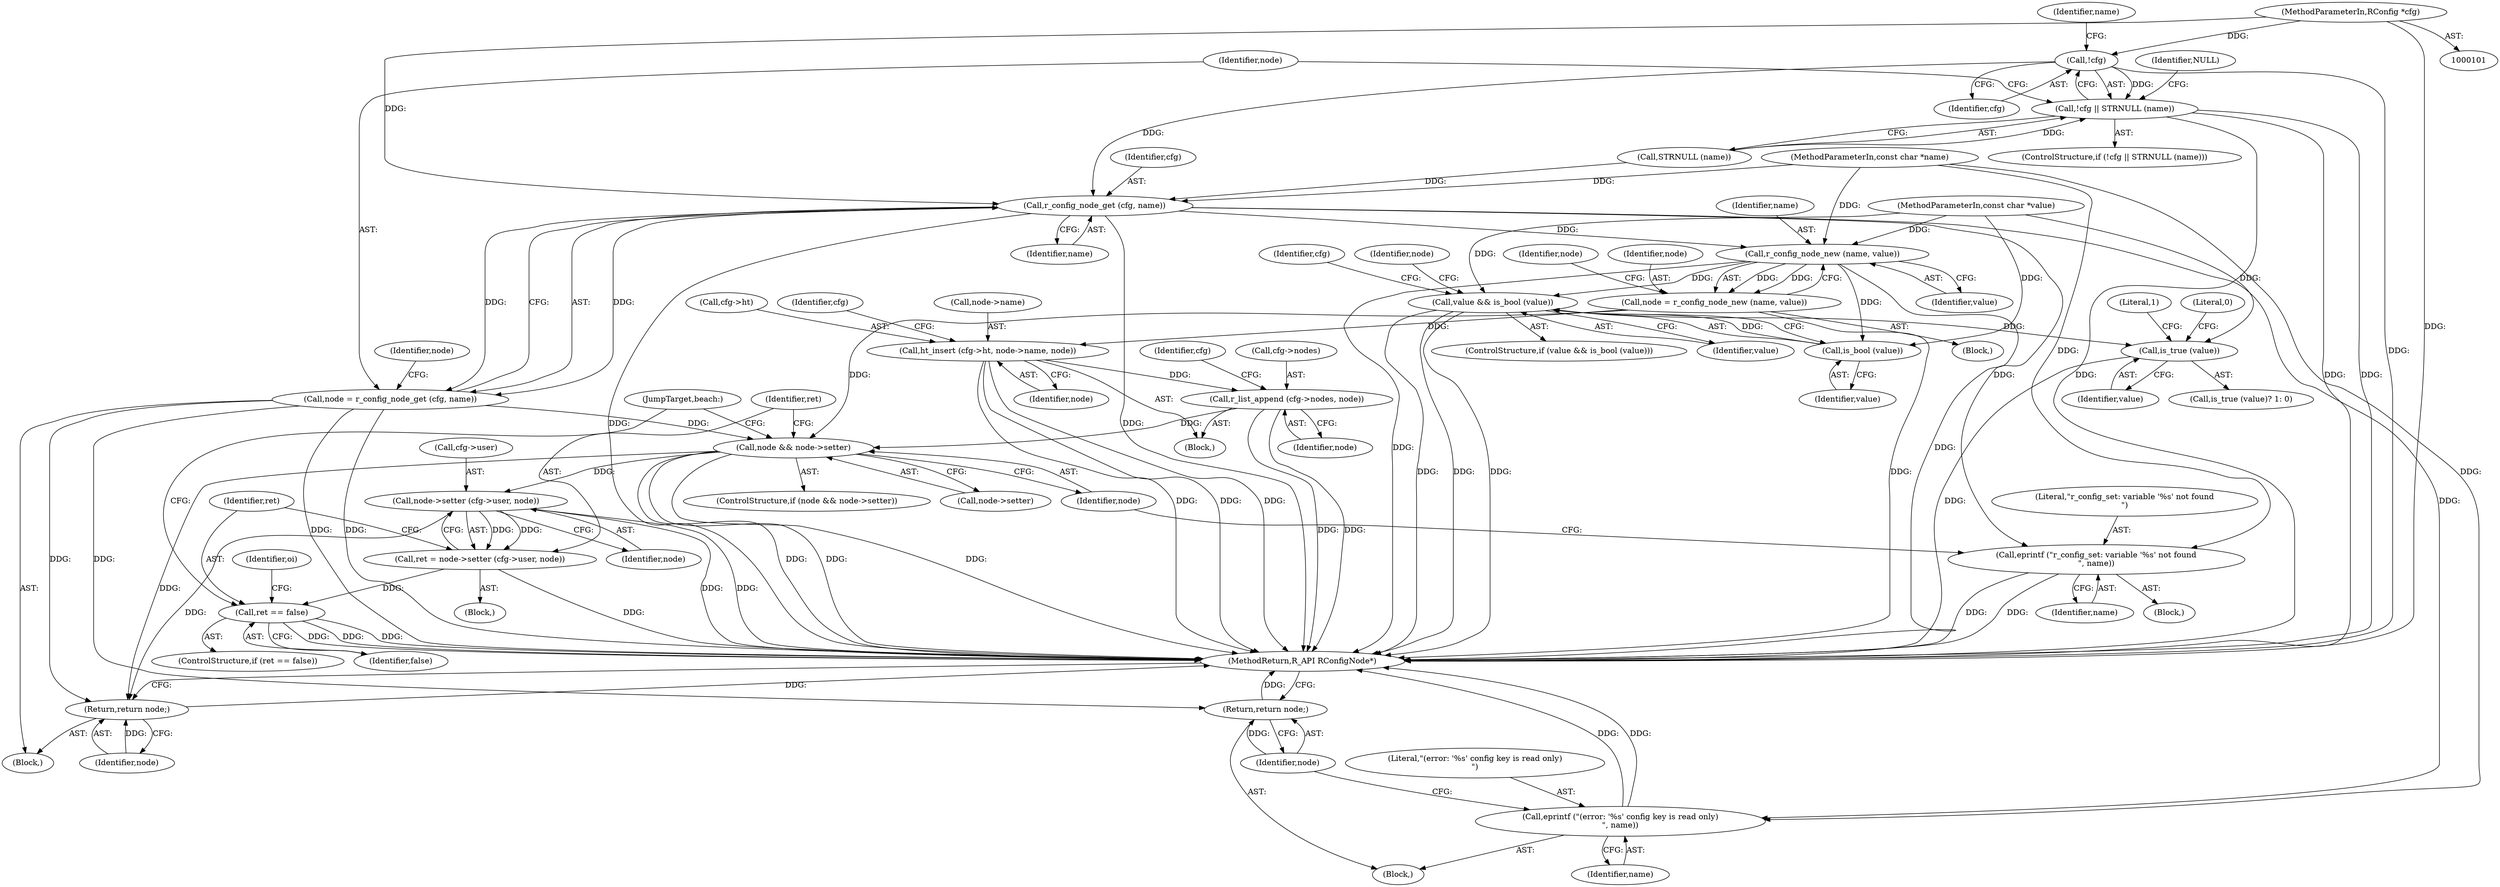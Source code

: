 digraph "0_radare2_f85bc674b2a2256a364fe796351bc1971e106005@pointer" {
"1000102" [label="(MethodParameterIn,RConfig *cfg)"];
"1000117" [label="(Call,!cfg)"];
"1000116" [label="(Call,!cfg || STRNULL (name))"];
"1000126" [label="(Call,r_config_node_get (cfg, name))"];
"1000124" [label="(Call,node = r_config_node_get (cfg, name))"];
"1000142" [label="(Return,return node;)"];
"1000371" [label="(Call,node && node->setter)"];
"1000380" [label="(Call,node->setter (cfg->user, node))"];
"1000378" [label="(Call,ret = node->setter (cfg->user, node))"];
"1000386" [label="(Call,ret == false)"];
"1000416" [label="(Return,return node;)"];
"1000139" [label="(Call,eprintf (\"(error: '%s' config key is read only)\n\", name))"];
"1000313" [label="(Call,r_config_node_new (name, value))"];
"1000311" [label="(Call,node = r_config_node_new (name, value))"];
"1000344" [label="(Call,ht_insert (cfg->ht, node->name, node))"];
"1000352" [label="(Call,r_list_append (cfg->nodes, node))"];
"1000320" [label="(Call,value && is_bool (value))"];
"1000335" [label="(Call,is_true (value))"];
"1000322" [label="(Call,is_bool (value))"];
"1000367" [label="(Call,eprintf (\"r_config_set: variable '%s' not found\n\", name))"];
"1000416" [label="(Return,return node;)"];
"1000126" [label="(Call,r_config_node_get (cfg, name))"];
"1000118" [label="(Identifier,cfg)"];
"1000319" [label="(ControlStructure,if (value && is_bool (value)))"];
"1000369" [label="(Identifier,name)"];
"1000125" [label="(Identifier,node)"];
"1000128" [label="(Identifier,name)"];
"1000380" [label="(Call,node->setter (cfg->user, node))"];
"1000119" [label="(Call,STRNULL (name))"];
"1000311" [label="(Call,node = r_config_node_new (name, value))"];
"1000371" [label="(Call,node && node->setter)"];
"1000115" [label="(ControlStructure,if (!cfg || STRNULL (name)))"];
"1000127" [label="(Identifier,cfg)"];
"1000321" [label="(Identifier,value)"];
"1000120" [label="(Identifier,name)"];
"1000341" [label="(Identifier,cfg)"];
"1000117" [label="(Call,!cfg)"];
"1000323" [label="(Identifier,value)"];
"1000123" [label="(Identifier,NULL)"];
"1000386" [label="(Call,ret == false)"];
"1000370" [label="(ControlStructure,if (node && node->setter))"];
"1000385" [label="(ControlStructure,if (ret == false))"];
"1000338" [label="(Literal,0)"];
"1000317" [label="(Identifier,node)"];
"1000392" [label="(Identifier,oi)"];
"1000384" [label="(Identifier,node)"];
"1000313" [label="(Call,r_config_node_new (name, value))"];
"1000379" [label="(Identifier,ret)"];
"1000413" [label="(JumpTarget,beach:)"];
"1000345" [label="(Call,cfg->ht)"];
"1000336" [label="(Identifier,value)"];
"1000314" [label="(Identifier,name)"];
"1000310" [label="(Block,)"];
"1000344" [label="(Call,ht_insert (cfg->ht, node->name, node))"];
"1000139" [label="(Call,eprintf (\"(error: '%s' config key is read only)\n\", name))"];
"1000372" [label="(Identifier,node)"];
"1000322" [label="(Call,is_bool (value))"];
"1000130" [label="(Identifier,node)"];
"1000142" [label="(Return,return node;)"];
"1000312" [label="(Identifier,node)"];
"1000352" [label="(Call,r_list_append (cfg->nodes, node))"];
"1000335" [label="(Call,is_true (value))"];
"1000381" [label="(Call,cfg->user)"];
"1000124" [label="(Call,node = r_config_node_get (cfg, name))"];
"1000367" [label="(Call,eprintf (\"r_config_set: variable '%s' not found\n\", name))"];
"1000337" [label="(Literal,1)"];
"1000143" [label="(Identifier,node)"];
"1000315" [label="(Identifier,value)"];
"1000105" [label="(Block,)"];
"1000104" [label="(MethodParameterIn,const char *value)"];
"1000388" [label="(Identifier,false)"];
"1000418" [label="(MethodReturn,R_API RConfigNode*)"];
"1000354" [label="(Identifier,cfg)"];
"1000116" [label="(Call,!cfg || STRNULL (name))"];
"1000353" [label="(Call,cfg->nodes)"];
"1000327" [label="(Identifier,node)"];
"1000334" [label="(Call,is_true (value)? 1: 0)"];
"1000368" [label="(Literal,\"r_config_set: variable '%s' not found\n\")"];
"1000373" [label="(Call,node->setter)"];
"1000320" [label="(Call,value && is_bool (value))"];
"1000351" [label="(Identifier,node)"];
"1000343" [label="(Block,)"];
"1000138" [label="(Block,)"];
"1000356" [label="(Identifier,node)"];
"1000359" [label="(Identifier,cfg)"];
"1000102" [label="(MethodParameterIn,RConfig *cfg)"];
"1000366" [label="(Block,)"];
"1000417" [label="(Identifier,node)"];
"1000376" [label="(Block,)"];
"1000141" [label="(Identifier,name)"];
"1000387" [label="(Identifier,ret)"];
"1000140" [label="(Literal,\"(error: '%s' config key is read only)\n\")"];
"1000348" [label="(Call,node->name)"];
"1000103" [label="(MethodParameterIn,const char *name)"];
"1000378" [label="(Call,ret = node->setter (cfg->user, node))"];
"1000102" -> "1000101"  [label="AST: "];
"1000102" -> "1000418"  [label="DDG: "];
"1000102" -> "1000117"  [label="DDG: "];
"1000102" -> "1000126"  [label="DDG: "];
"1000117" -> "1000116"  [label="AST: "];
"1000117" -> "1000118"  [label="CFG: "];
"1000118" -> "1000117"  [label="AST: "];
"1000120" -> "1000117"  [label="CFG: "];
"1000116" -> "1000117"  [label="CFG: "];
"1000117" -> "1000418"  [label="DDG: "];
"1000117" -> "1000116"  [label="DDG: "];
"1000117" -> "1000126"  [label="DDG: "];
"1000116" -> "1000115"  [label="AST: "];
"1000116" -> "1000119"  [label="CFG: "];
"1000119" -> "1000116"  [label="AST: "];
"1000123" -> "1000116"  [label="CFG: "];
"1000125" -> "1000116"  [label="CFG: "];
"1000116" -> "1000418"  [label="DDG: "];
"1000116" -> "1000418"  [label="DDG: "];
"1000116" -> "1000418"  [label="DDG: "];
"1000119" -> "1000116"  [label="DDG: "];
"1000126" -> "1000124"  [label="AST: "];
"1000126" -> "1000128"  [label="CFG: "];
"1000127" -> "1000126"  [label="AST: "];
"1000128" -> "1000126"  [label="AST: "];
"1000124" -> "1000126"  [label="CFG: "];
"1000126" -> "1000418"  [label="DDG: "];
"1000126" -> "1000418"  [label="DDG: "];
"1000126" -> "1000124"  [label="DDG: "];
"1000126" -> "1000124"  [label="DDG: "];
"1000119" -> "1000126"  [label="DDG: "];
"1000103" -> "1000126"  [label="DDG: "];
"1000126" -> "1000139"  [label="DDG: "];
"1000126" -> "1000313"  [label="DDG: "];
"1000126" -> "1000367"  [label="DDG: "];
"1000124" -> "1000105"  [label="AST: "];
"1000125" -> "1000124"  [label="AST: "];
"1000130" -> "1000124"  [label="CFG: "];
"1000124" -> "1000418"  [label="DDG: "];
"1000124" -> "1000418"  [label="DDG: "];
"1000124" -> "1000142"  [label="DDG: "];
"1000124" -> "1000371"  [label="DDG: "];
"1000124" -> "1000416"  [label="DDG: "];
"1000142" -> "1000138"  [label="AST: "];
"1000142" -> "1000143"  [label="CFG: "];
"1000143" -> "1000142"  [label="AST: "];
"1000418" -> "1000142"  [label="CFG: "];
"1000142" -> "1000418"  [label="DDG: "];
"1000143" -> "1000142"  [label="DDG: "];
"1000371" -> "1000370"  [label="AST: "];
"1000371" -> "1000372"  [label="CFG: "];
"1000371" -> "1000373"  [label="CFG: "];
"1000372" -> "1000371"  [label="AST: "];
"1000373" -> "1000371"  [label="AST: "];
"1000379" -> "1000371"  [label="CFG: "];
"1000413" -> "1000371"  [label="CFG: "];
"1000371" -> "1000418"  [label="DDG: "];
"1000371" -> "1000418"  [label="DDG: "];
"1000371" -> "1000418"  [label="DDG: "];
"1000352" -> "1000371"  [label="DDG: "];
"1000311" -> "1000371"  [label="DDG: "];
"1000371" -> "1000380"  [label="DDG: "];
"1000371" -> "1000416"  [label="DDG: "];
"1000380" -> "1000378"  [label="AST: "];
"1000380" -> "1000384"  [label="CFG: "];
"1000381" -> "1000380"  [label="AST: "];
"1000384" -> "1000380"  [label="AST: "];
"1000378" -> "1000380"  [label="CFG: "];
"1000380" -> "1000418"  [label="DDG: "];
"1000380" -> "1000418"  [label="DDG: "];
"1000380" -> "1000378"  [label="DDG: "];
"1000380" -> "1000378"  [label="DDG: "];
"1000380" -> "1000416"  [label="DDG: "];
"1000378" -> "1000376"  [label="AST: "];
"1000379" -> "1000378"  [label="AST: "];
"1000387" -> "1000378"  [label="CFG: "];
"1000378" -> "1000418"  [label="DDG: "];
"1000378" -> "1000386"  [label="DDG: "];
"1000386" -> "1000385"  [label="AST: "];
"1000386" -> "1000388"  [label="CFG: "];
"1000387" -> "1000386"  [label="AST: "];
"1000388" -> "1000386"  [label="AST: "];
"1000392" -> "1000386"  [label="CFG: "];
"1000413" -> "1000386"  [label="CFG: "];
"1000386" -> "1000418"  [label="DDG: "];
"1000386" -> "1000418"  [label="DDG: "];
"1000386" -> "1000418"  [label="DDG: "];
"1000416" -> "1000105"  [label="AST: "];
"1000416" -> "1000417"  [label="CFG: "];
"1000417" -> "1000416"  [label="AST: "];
"1000418" -> "1000416"  [label="CFG: "];
"1000416" -> "1000418"  [label="DDG: "];
"1000417" -> "1000416"  [label="DDG: "];
"1000139" -> "1000138"  [label="AST: "];
"1000139" -> "1000141"  [label="CFG: "];
"1000140" -> "1000139"  [label="AST: "];
"1000141" -> "1000139"  [label="AST: "];
"1000143" -> "1000139"  [label="CFG: "];
"1000139" -> "1000418"  [label="DDG: "];
"1000139" -> "1000418"  [label="DDG: "];
"1000103" -> "1000139"  [label="DDG: "];
"1000313" -> "1000311"  [label="AST: "];
"1000313" -> "1000315"  [label="CFG: "];
"1000314" -> "1000313"  [label="AST: "];
"1000315" -> "1000313"  [label="AST: "];
"1000311" -> "1000313"  [label="CFG: "];
"1000313" -> "1000418"  [label="DDG: "];
"1000313" -> "1000418"  [label="DDG: "];
"1000313" -> "1000311"  [label="DDG: "];
"1000313" -> "1000311"  [label="DDG: "];
"1000103" -> "1000313"  [label="DDG: "];
"1000104" -> "1000313"  [label="DDG: "];
"1000313" -> "1000320"  [label="DDG: "];
"1000313" -> "1000322"  [label="DDG: "];
"1000311" -> "1000310"  [label="AST: "];
"1000312" -> "1000311"  [label="AST: "];
"1000317" -> "1000311"  [label="CFG: "];
"1000311" -> "1000418"  [label="DDG: "];
"1000311" -> "1000344"  [label="DDG: "];
"1000344" -> "1000343"  [label="AST: "];
"1000344" -> "1000351"  [label="CFG: "];
"1000345" -> "1000344"  [label="AST: "];
"1000348" -> "1000344"  [label="AST: "];
"1000351" -> "1000344"  [label="AST: "];
"1000354" -> "1000344"  [label="CFG: "];
"1000344" -> "1000418"  [label="DDG: "];
"1000344" -> "1000418"  [label="DDG: "];
"1000344" -> "1000418"  [label="DDG: "];
"1000344" -> "1000352"  [label="DDG: "];
"1000352" -> "1000343"  [label="AST: "];
"1000352" -> "1000356"  [label="CFG: "];
"1000353" -> "1000352"  [label="AST: "];
"1000356" -> "1000352"  [label="AST: "];
"1000359" -> "1000352"  [label="CFG: "];
"1000352" -> "1000418"  [label="DDG: "];
"1000352" -> "1000418"  [label="DDG: "];
"1000320" -> "1000319"  [label="AST: "];
"1000320" -> "1000321"  [label="CFG: "];
"1000320" -> "1000322"  [label="CFG: "];
"1000321" -> "1000320"  [label="AST: "];
"1000322" -> "1000320"  [label="AST: "];
"1000327" -> "1000320"  [label="CFG: "];
"1000341" -> "1000320"  [label="CFG: "];
"1000320" -> "1000418"  [label="DDG: "];
"1000320" -> "1000418"  [label="DDG: "];
"1000320" -> "1000418"  [label="DDG: "];
"1000322" -> "1000320"  [label="DDG: "];
"1000104" -> "1000320"  [label="DDG: "];
"1000320" -> "1000335"  [label="DDG: "];
"1000335" -> "1000334"  [label="AST: "];
"1000335" -> "1000336"  [label="CFG: "];
"1000336" -> "1000335"  [label="AST: "];
"1000337" -> "1000335"  [label="CFG: "];
"1000338" -> "1000335"  [label="CFG: "];
"1000335" -> "1000418"  [label="DDG: "];
"1000104" -> "1000335"  [label="DDG: "];
"1000322" -> "1000323"  [label="CFG: "];
"1000323" -> "1000322"  [label="AST: "];
"1000104" -> "1000322"  [label="DDG: "];
"1000367" -> "1000366"  [label="AST: "];
"1000367" -> "1000369"  [label="CFG: "];
"1000368" -> "1000367"  [label="AST: "];
"1000369" -> "1000367"  [label="AST: "];
"1000372" -> "1000367"  [label="CFG: "];
"1000367" -> "1000418"  [label="DDG: "];
"1000367" -> "1000418"  [label="DDG: "];
"1000103" -> "1000367"  [label="DDG: "];
}
